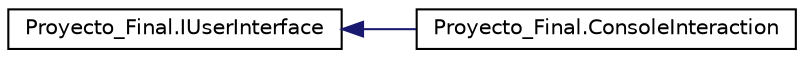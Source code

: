 digraph "Graphical Class Hierarchy"
{
 // INTERACTIVE_SVG=YES
 // LATEX_PDF_SIZE
  edge [fontname="Helvetica",fontsize="10",labelfontname="Helvetica",labelfontsize="10"];
  node [fontname="Helvetica",fontsize="10",shape=record];
  rankdir="LR";
  Node0 [label="Proyecto_Final.IUserInterface",height=0.2,width=0.4,color="black", fillcolor="white", style="filled",URL="$interfaceProyecto__Final_1_1IUserInterface.html",tooltip="Esta interface permite implementar distintas formas de que el usuario interactue con el bot."];
  Node0 -> Node1 [dir="back",color="midnightblue",fontsize="10",style="solid",fontname="Helvetica"];
  Node1 [label="Proyecto_Final.ConsoleInteraction",height=0.2,width=0.4,color="black", fillcolor="white", style="filled",URL="$classProyecto__Final_1_1ConsoleInteraction.html",tooltip="Clase encargada de interactuar con el usuario a travez de la consola."];
}
